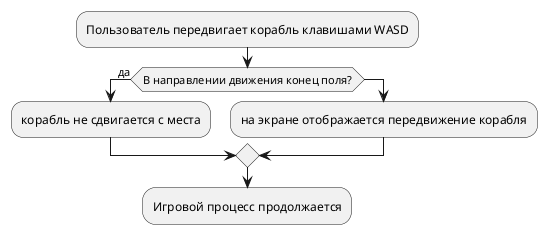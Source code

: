 @startuml
:Пользователь передвигает корабль клавишами WASD;
if (В направлении движения конец поля?) is (да) then
  :корабль не сдвигается с места;
else
  :на экране отображается передвижение корабля;
endif
:Игровой процесс продолжается;
@enduml
